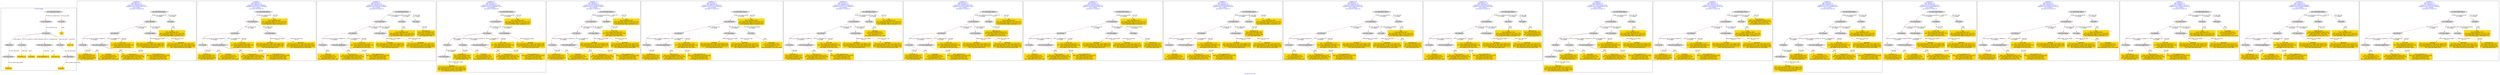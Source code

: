 digraph n0 {
fontcolor="blue"
remincross="true"
label="s03-ima-artists.xml"
subgraph cluster_0 {
label="1-correct model"
n2[style="filled",color="white",fillcolor="lightgray",label="E12_Production1"];
n3[style="filled",color="white",fillcolor="lightgray",label="E21_Person1"];
n4[style="filled",color="white",fillcolor="lightgray",label="E69_Death1"];
n5[style="filled",color="white",fillcolor="lightgray",label="E74_Group1"];
n6[style="filled",color="white",fillcolor="lightgray",label="E82_Actor_Appellation1"];
n7[style="filled",color="white",fillcolor="lightgray",label="E67_Birth1"];
n8[shape="plaintext",style="filled",fillcolor="gold",label="Artist URI"];
n9[style="filled",color="white",fillcolor="lightgray",label="E22_Man-Made_Object1"];
n10[style="filled",color="white",fillcolor="lightgray",label="E35_Title1"];
n11[shape="plaintext",style="filled",fillcolor="gold",label="title"];
n12[style="filled",color="white",fillcolor="lightgray",label="E52_Time-Span1"];
n13[shape="plaintext",style="filled",fillcolor="gold",label="birthDate"];
n14[style="filled",color="white",fillcolor="lightgray",label="E52_Time-Span2"];
n15[shape="plaintext",style="filled",fillcolor="gold",label="deathDate"];
n16[shape="plaintext",style="filled",fillcolor="gold",label="nationality uri"];
n17[shape="plaintext",style="filled",fillcolor="gold",label="nationality"];
n18[shape="plaintext",style="filled",fillcolor="gold",label="artist appellation uri"];
n19[shape="plaintext",style="filled",fillcolor="gold",label="name first last"];
}
subgraph cluster_1 {
label="candidate 0\nlink coherence:1.0\nnode coherence:1.0\nconfidence:0.5566033046434157\nmapping score:0.5813677682144719\ncost:13.99947\n-precision:0.79-recall:0.65"
n21[style="filled",color="white",fillcolor="lightgray",label="E12_Production1"];
n22[style="filled",color="white",fillcolor="lightgray",label="E21_Person1"];
n23[style="filled",color="white",fillcolor="lightgray",label="E52_Time-Span2"];
n24[style="filled",color="white",fillcolor="lightgray",label="E74_Group1"];
n25[style="filled",color="white",fillcolor="lightgray",label="E82_Actor_Appellation1"];
n26[style="filled",color="white",fillcolor="lightgray",label="E22_Man-Made_Object1"];
n27[style="filled",color="white",fillcolor="lightgray",label="E35_Title1"];
n28[shape="plaintext",style="filled",fillcolor="gold",label="title\n[E35_Title,label,0.338]\n[E22_Man-Made_Object,P3_has_note,0.26]\n[E73_Information_Object,P3_has_note,0.227]\n[E22_Man-Made_Object,classLink,0.175]"];
n29[shape="plaintext",style="filled",fillcolor="gold",label="name first last\n[E82_Actor_Appellation,label,0.525]\n[E22_Man-Made_Object,classLink,0.236]\n[E30_Right,P3_has_note,0.138]\n[E8_Acquisition,P3_has_note,0.101]"];
n30[shape="plaintext",style="filled",fillcolor="gold",label="nationality uri\n[E74_Group,classLink,0.632]\n[E55_Type,classLink,0.214]\n[E57_Material,classLink,0.106]\n[E55_Type,label,0.048]"];
n31[shape="plaintext",style="filled",fillcolor="gold",label="birthDate\n[E52_Time-Span,P82a_begin_of_the_begin,0.56]\n[E52_Time-Span,P82_at_some_time_within,0.254]\n[E52_Time-Span,P82b_end_of_the_end,0.145]\n[E52_Time-Span,label,0.042]"];
n32[shape="plaintext",style="filled",fillcolor="gold",label="Artist URI\n[E21_Person,classLink,0.423]\n[E82_Actor_Appellation,classLink,0.304]\n[E39_Actor,classLink,0.206]\n[E30_Right,P3_has_note,0.067]"];
n33[shape="plaintext",style="filled",fillcolor="gold",label="artist appellation uri\n[E82_Actor_Appellation,classLink,0.919]\n[E21_Person,classLink,0.048]\n[E39_Actor,classLink,0.025]\n[E30_Right,P3_has_note,0.008]"];
n34[shape="plaintext",style="filled",fillcolor="gold",label="deathDate\n[E52_Time-Span,P82b_end_of_the_end,0.542]\n[E52_Time-Span,P82_at_some_time_within,0.274]\n[E52_Time-Span,P82a_begin_of_the_begin,0.096]\n[E12_Production,P3_has_note,0.088]"];
n35[shape="plaintext",style="filled",fillcolor="gold",label="nationality\n[E74_Group,label,0.516]\n[E74_Group,classLink,0.259]\n[E55_Type,label,0.132]\n[E8_Acquisition,P3_has_note,0.094]"];
}
subgraph cluster_2 {
label="candidate 1\nlink coherence:1.0\nnode coherence:1.0\nconfidence:0.5362331078089957\nmapping score:0.5745777026029986\ncost:12.99956\n-precision:0.69-recall:0.53"
n37[style="filled",color="white",fillcolor="lightgray",label="E12_Production1"];
n38[style="filled",color="white",fillcolor="lightgray",label="E21_Person1"];
n39[style="filled",color="white",fillcolor="lightgray",label="E52_Time-Span2"];
n40[style="filled",color="white",fillcolor="lightgray",label="E74_Group1"];
n41[style="filled",color="white",fillcolor="lightgray",label="E82_Actor_Appellation1"];
n42[style="filled",color="white",fillcolor="lightgray",label="E22_Man-Made_Object1"];
n43[shape="plaintext",style="filled",fillcolor="gold",label="title\n[E35_Title,label,0.338]\n[E22_Man-Made_Object,P3_has_note,0.26]\n[E73_Information_Object,P3_has_note,0.227]\n[E22_Man-Made_Object,classLink,0.175]"];
n44[shape="plaintext",style="filled",fillcolor="gold",label="name first last\n[E82_Actor_Appellation,label,0.525]\n[E22_Man-Made_Object,classLink,0.236]\n[E30_Right,P3_has_note,0.138]\n[E8_Acquisition,P3_has_note,0.101]"];
n45[shape="plaintext",style="filled",fillcolor="gold",label="nationality uri\n[E74_Group,classLink,0.632]\n[E55_Type,classLink,0.214]\n[E57_Material,classLink,0.106]\n[E55_Type,label,0.048]"];
n46[shape="plaintext",style="filled",fillcolor="gold",label="birthDate\n[E52_Time-Span,P82a_begin_of_the_begin,0.56]\n[E52_Time-Span,P82_at_some_time_within,0.254]\n[E52_Time-Span,P82b_end_of_the_end,0.145]\n[E52_Time-Span,label,0.042]"];
n47[shape="plaintext",style="filled",fillcolor="gold",label="Artist URI\n[E21_Person,classLink,0.423]\n[E82_Actor_Appellation,classLink,0.304]\n[E39_Actor,classLink,0.206]\n[E30_Right,P3_has_note,0.067]"];
n48[shape="plaintext",style="filled",fillcolor="gold",label="artist appellation uri\n[E82_Actor_Appellation,classLink,0.919]\n[E21_Person,classLink,0.048]\n[E39_Actor,classLink,0.025]\n[E30_Right,P3_has_note,0.008]"];
n49[shape="plaintext",style="filled",fillcolor="gold",label="deathDate\n[E52_Time-Span,P82b_end_of_the_end,0.542]\n[E52_Time-Span,P82_at_some_time_within,0.274]\n[E52_Time-Span,P82a_begin_of_the_begin,0.096]\n[E12_Production,P3_has_note,0.088]"];
n50[shape="plaintext",style="filled",fillcolor="gold",label="nationality\n[E74_Group,label,0.516]\n[E74_Group,classLink,0.259]\n[E55_Type,label,0.132]\n[E8_Acquisition,P3_has_note,0.094]"];
}
subgraph cluster_3 {
label="candidate 10\nlink coherence:1.0\nnode coherence:1.0\nconfidence:0.5044028267546473\nmapping score:0.5431342755848824\ncost:14.99943\n-precision:0.67-recall:0.59"
n52[style="filled",color="white",fillcolor="lightgray",label="E12_Production1"];
n53[style="filled",color="white",fillcolor="lightgray",label="E21_Person1"];
n54[style="filled",color="white",fillcolor="lightgray",label="E52_Time-Span2"];
n55[style="filled",color="white",fillcolor="lightgray",label="E74_Group1"];
n56[style="filled",color="white",fillcolor="lightgray",label="E82_Actor_Appellation1"];
n57[style="filled",color="white",fillcolor="lightgray",label="E22_Man-Made_Object1"];
n58[style="filled",color="white",fillcolor="lightgray",label="E35_Title1"];
n59[style="filled",color="white",fillcolor="lightgray",label="E55_Type2"];
n60[shape="plaintext",style="filled",fillcolor="gold",label="title\n[E35_Title,label,0.338]\n[E22_Man-Made_Object,P3_has_note,0.26]\n[E73_Information_Object,P3_has_note,0.227]\n[E22_Man-Made_Object,classLink,0.175]"];
n61[shape="plaintext",style="filled",fillcolor="gold",label="name first last\n[E82_Actor_Appellation,label,0.525]\n[E22_Man-Made_Object,classLink,0.236]\n[E30_Right,P3_has_note,0.138]\n[E8_Acquisition,P3_has_note,0.101]"];
n62[shape="plaintext",style="filled",fillcolor="gold",label="birthDate\n[E52_Time-Span,P82a_begin_of_the_begin,0.56]\n[E52_Time-Span,P82_at_some_time_within,0.254]\n[E52_Time-Span,P82b_end_of_the_end,0.145]\n[E52_Time-Span,label,0.042]"];
n63[shape="plaintext",style="filled",fillcolor="gold",label="Artist URI\n[E21_Person,classLink,0.423]\n[E82_Actor_Appellation,classLink,0.304]\n[E39_Actor,classLink,0.206]\n[E30_Right,P3_has_note,0.067]"];
n64[shape="plaintext",style="filled",fillcolor="gold",label="artist appellation uri\n[E82_Actor_Appellation,classLink,0.919]\n[E21_Person,classLink,0.048]\n[E39_Actor,classLink,0.025]\n[E30_Right,P3_has_note,0.008]"];
n65[shape="plaintext",style="filled",fillcolor="gold",label="deathDate\n[E52_Time-Span,P82b_end_of_the_end,0.542]\n[E52_Time-Span,P82_at_some_time_within,0.274]\n[E52_Time-Span,P82a_begin_of_the_begin,0.096]\n[E12_Production,P3_has_note,0.088]"];
n66[shape="plaintext",style="filled",fillcolor="gold",label="nationality uri\n[E74_Group,classLink,0.632]\n[E55_Type,classLink,0.214]\n[E57_Material,classLink,0.106]\n[E55_Type,label,0.048]"];
n67[shape="plaintext",style="filled",fillcolor="gold",label="nationality\n[E74_Group,label,0.516]\n[E74_Group,classLink,0.259]\n[E55_Type,label,0.132]\n[E8_Acquisition,P3_has_note,0.094]"];
}
subgraph cluster_4 {
label="candidate 11\nlink coherence:1.0\nnode coherence:1.0\nconfidence:0.5027049845229307\nmapping score:0.5425683281743102\ncost:14.99946\n-precision:0.73-recall:0.65"
n69[style="filled",color="white",fillcolor="lightgray",label="E12_Production1"];
n70[style="filled",color="white",fillcolor="lightgray",label="E21_Person1"];
n71[style="filled",color="white",fillcolor="lightgray",label="E52_Time-Span2"];
n72[style="filled",color="white",fillcolor="lightgray",label="E67_Birth1"];
n73[style="filled",color="white",fillcolor="lightgray",label="E74_Group1"];
n74[style="filled",color="white",fillcolor="lightgray",label="E82_Actor_Appellation1"];
n75[style="filled",color="white",fillcolor="lightgray",label="E22_Man-Made_Object1"];
n76[style="filled",color="white",fillcolor="lightgray",label="E52_Time-Span1"];
n77[shape="plaintext",style="filled",fillcolor="gold",label="title\n[E35_Title,label,0.338]\n[E22_Man-Made_Object,P3_has_note,0.26]\n[E73_Information_Object,P3_has_note,0.227]\n[E22_Man-Made_Object,classLink,0.175]"];
n78[shape="plaintext",style="filled",fillcolor="gold",label="name first last\n[E82_Actor_Appellation,label,0.525]\n[E22_Man-Made_Object,classLink,0.236]\n[E30_Right,P3_has_note,0.138]\n[E8_Acquisition,P3_has_note,0.101]"];
n79[shape="plaintext",style="filled",fillcolor="gold",label="nationality uri\n[E74_Group,classLink,0.632]\n[E55_Type,classLink,0.214]\n[E57_Material,classLink,0.106]\n[E55_Type,label,0.048]"];
n80[shape="plaintext",style="filled",fillcolor="gold",label="birthDate\n[E52_Time-Span,P82a_begin_of_the_begin,0.56]\n[E52_Time-Span,P82_at_some_time_within,0.254]\n[E52_Time-Span,P82b_end_of_the_end,0.145]\n[E52_Time-Span,label,0.042]"];
n81[shape="plaintext",style="filled",fillcolor="gold",label="Artist URI\n[E21_Person,classLink,0.423]\n[E82_Actor_Appellation,classLink,0.304]\n[E39_Actor,classLink,0.206]\n[E30_Right,P3_has_note,0.067]"];
n82[shape="plaintext",style="filled",fillcolor="gold",label="artist appellation uri\n[E82_Actor_Appellation,classLink,0.919]\n[E21_Person,classLink,0.048]\n[E39_Actor,classLink,0.025]\n[E30_Right,P3_has_note,0.008]"];
n83[shape="plaintext",style="filled",fillcolor="gold",label="nationality\n[E74_Group,label,0.516]\n[E74_Group,classLink,0.259]\n[E55_Type,label,0.132]\n[E8_Acquisition,P3_has_note,0.094]"];
n84[shape="plaintext",style="filled",fillcolor="gold",label="deathDate\n[E52_Time-Span,P82b_end_of_the_end,0.542]\n[E52_Time-Span,P82_at_some_time_within,0.274]\n[E52_Time-Span,P82a_begin_of_the_begin,0.096]\n[E12_Production,P3_has_note,0.088]"];
}
subgraph cluster_5 {
label="candidate 12\nlink coherence:1.0\nnode coherence:1.0\nconfidence:0.49175009976780404\nmapping score:0.5597500332559346\ncost:13.99956\n-precision:0.57-recall:0.47"
n86[style="filled",color="white",fillcolor="lightgray",label="E12_Production1"];
n87[style="filled",color="white",fillcolor="lightgray",label="E21_Person1"];
n88[style="filled",color="white",fillcolor="lightgray",label="E52_Time-Span2"];
n89[style="filled",color="white",fillcolor="lightgray",label="E74_Group1"];
n90[style="filled",color="white",fillcolor="lightgray",label="E82_Actor_Appellation1"];
n91[style="filled",color="white",fillcolor="lightgray",label="E22_Man-Made_Object1"];
n92[style="filled",color="white",fillcolor="lightgray",label="E30_Right1"];
n93[shape="plaintext",style="filled",fillcolor="gold",label="Artist URI\n[E21_Person,classLink,0.423]\n[E82_Actor_Appellation,classLink,0.304]\n[E39_Actor,classLink,0.206]\n[E30_Right,P3_has_note,0.067]"];
n94[shape="plaintext",style="filled",fillcolor="gold",label="title\n[E35_Title,label,0.338]\n[E22_Man-Made_Object,P3_has_note,0.26]\n[E73_Information_Object,P3_has_note,0.227]\n[E22_Man-Made_Object,classLink,0.175]"];
n95[shape="plaintext",style="filled",fillcolor="gold",label="name first last\n[E82_Actor_Appellation,label,0.525]\n[E22_Man-Made_Object,classLink,0.236]\n[E30_Right,P3_has_note,0.138]\n[E8_Acquisition,P3_has_note,0.101]"];
n96[shape="plaintext",style="filled",fillcolor="gold",label="nationality uri\n[E74_Group,classLink,0.632]\n[E55_Type,classLink,0.214]\n[E57_Material,classLink,0.106]\n[E55_Type,label,0.048]"];
n97[shape="plaintext",style="filled",fillcolor="gold",label="birthDate\n[E52_Time-Span,P82a_begin_of_the_begin,0.56]\n[E52_Time-Span,P82_at_some_time_within,0.254]\n[E52_Time-Span,P82b_end_of_the_end,0.145]\n[E52_Time-Span,label,0.042]"];
n98[shape="plaintext",style="filled",fillcolor="gold",label="artist appellation uri\n[E82_Actor_Appellation,classLink,0.919]\n[E21_Person,classLink,0.048]\n[E39_Actor,classLink,0.025]\n[E30_Right,P3_has_note,0.008]"];
n99[shape="plaintext",style="filled",fillcolor="gold",label="deathDate\n[E52_Time-Span,P82b_end_of_the_end,0.542]\n[E52_Time-Span,P82_at_some_time_within,0.274]\n[E52_Time-Span,P82a_begin_of_the_begin,0.096]\n[E12_Production,P3_has_note,0.088]"];
n100[shape="plaintext",style="filled",fillcolor="gold",label="nationality\n[E74_Group,label,0.516]\n[E74_Group,classLink,0.259]\n[E55_Type,label,0.132]\n[E8_Acquisition,P3_has_note,0.094]"];
}
subgraph cluster_6 {
label="candidate 13\nlink coherence:1.0\nnode coherence:1.0\nconfidence:0.48823537484082735\nmapping score:0.5377451249469424\ncost:13.99948\n-precision:0.57-recall:0.47"
n102[style="filled",color="white",fillcolor="lightgray",label="E12_Production1"];
n103[style="filled",color="white",fillcolor="lightgray",label="E21_Person1"];
n104[style="filled",color="white",fillcolor="lightgray",label="E52_Time-Span2"];
n105[style="filled",color="white",fillcolor="lightgray",label="E55_Type1"];
n106[style="filled",color="white",fillcolor="lightgray",label="E74_Group1"];
n107[style="filled",color="white",fillcolor="lightgray",label="E82_Actor_Appellation1"];
n108[style="filled",color="white",fillcolor="lightgray",label="E22_Man-Made_Object1"];
n109[shape="plaintext",style="filled",fillcolor="gold",label="nationality\n[E74_Group,label,0.516]\n[E74_Group,classLink,0.259]\n[E55_Type,label,0.132]\n[E8_Acquisition,P3_has_note,0.094]"];
n110[shape="plaintext",style="filled",fillcolor="gold",label="title\n[E35_Title,label,0.338]\n[E22_Man-Made_Object,P3_has_note,0.26]\n[E73_Information_Object,P3_has_note,0.227]\n[E22_Man-Made_Object,classLink,0.175]"];
n111[shape="plaintext",style="filled",fillcolor="gold",label="name first last\n[E82_Actor_Appellation,label,0.525]\n[E22_Man-Made_Object,classLink,0.236]\n[E30_Right,P3_has_note,0.138]\n[E8_Acquisition,P3_has_note,0.101]"];
n112[shape="plaintext",style="filled",fillcolor="gold",label="nationality uri\n[E74_Group,classLink,0.632]\n[E55_Type,classLink,0.214]\n[E57_Material,classLink,0.106]\n[E55_Type,label,0.048]"];
n113[shape="plaintext",style="filled",fillcolor="gold",label="birthDate\n[E52_Time-Span,P82a_begin_of_the_begin,0.56]\n[E52_Time-Span,P82_at_some_time_within,0.254]\n[E52_Time-Span,P82b_end_of_the_end,0.145]\n[E52_Time-Span,label,0.042]"];
n114[shape="plaintext",style="filled",fillcolor="gold",label="Artist URI\n[E21_Person,classLink,0.423]\n[E82_Actor_Appellation,classLink,0.304]\n[E39_Actor,classLink,0.206]\n[E30_Right,P3_has_note,0.067]"];
n115[shape="plaintext",style="filled",fillcolor="gold",label="artist appellation uri\n[E82_Actor_Appellation,classLink,0.919]\n[E21_Person,classLink,0.048]\n[E39_Actor,classLink,0.025]\n[E30_Right,P3_has_note,0.008]"];
n116[shape="plaintext",style="filled",fillcolor="gold",label="deathDate\n[E52_Time-Span,P82b_end_of_the_end,0.542]\n[E52_Time-Span,P82_at_some_time_within,0.274]\n[E52_Time-Span,P82a_begin_of_the_begin,0.096]\n[E12_Production,P3_has_note,0.088]"];
}
subgraph cluster_7 {
label="candidate 14\nlink coherence:1.0\nnode coherence:1.0\nconfidence:0.48823537484082735\nmapping score:0.5377451249469424\ncost:13.99952\n-precision:0.57-recall:0.47"
n118[style="filled",color="white",fillcolor="lightgray",label="E12_Production1"];
n119[style="filled",color="white",fillcolor="lightgray",label="E21_Person1"];
n120[style="filled",color="white",fillcolor="lightgray",label="E52_Time-Span2"];
n121[style="filled",color="white",fillcolor="lightgray",label="E74_Group1"];
n122[style="filled",color="white",fillcolor="lightgray",label="E82_Actor_Appellation1"];
n123[style="filled",color="white",fillcolor="lightgray",label="E22_Man-Made_Object1"];
n124[style="filled",color="white",fillcolor="lightgray",label="E55_Type2"];
n125[shape="plaintext",style="filled",fillcolor="gold",label="title\n[E35_Title,label,0.338]\n[E22_Man-Made_Object,P3_has_note,0.26]\n[E73_Information_Object,P3_has_note,0.227]\n[E22_Man-Made_Object,classLink,0.175]"];
n126[shape="plaintext",style="filled",fillcolor="gold",label="name first last\n[E82_Actor_Appellation,label,0.525]\n[E22_Man-Made_Object,classLink,0.236]\n[E30_Right,P3_has_note,0.138]\n[E8_Acquisition,P3_has_note,0.101]"];
n127[shape="plaintext",style="filled",fillcolor="gold",label="nationality\n[E74_Group,label,0.516]\n[E74_Group,classLink,0.259]\n[E55_Type,label,0.132]\n[E8_Acquisition,P3_has_note,0.094]"];
n128[shape="plaintext",style="filled",fillcolor="gold",label="nationality uri\n[E74_Group,classLink,0.632]\n[E55_Type,classLink,0.214]\n[E57_Material,classLink,0.106]\n[E55_Type,label,0.048]"];
n129[shape="plaintext",style="filled",fillcolor="gold",label="birthDate\n[E52_Time-Span,P82a_begin_of_the_begin,0.56]\n[E52_Time-Span,P82_at_some_time_within,0.254]\n[E52_Time-Span,P82b_end_of_the_end,0.145]\n[E52_Time-Span,label,0.042]"];
n130[shape="plaintext",style="filled",fillcolor="gold",label="Artist URI\n[E21_Person,classLink,0.423]\n[E82_Actor_Appellation,classLink,0.304]\n[E39_Actor,classLink,0.206]\n[E30_Right,P3_has_note,0.067]"];
n131[shape="plaintext",style="filled",fillcolor="gold",label="artist appellation uri\n[E82_Actor_Appellation,classLink,0.919]\n[E21_Person,classLink,0.048]\n[E39_Actor,classLink,0.025]\n[E30_Right,P3_has_note,0.008]"];
n132[shape="plaintext",style="filled",fillcolor="gold",label="deathDate\n[E52_Time-Span,P82b_end_of_the_end,0.542]\n[E52_Time-Span,P82_at_some_time_within,0.274]\n[E52_Time-Span,P82a_begin_of_the_begin,0.096]\n[E12_Production,P3_has_note,0.088]"];
}
subgraph cluster_8 {
label="candidate 15\nlink coherence:1.0\nnode coherence:1.0\nconfidence:0.4879079708323869\nmapping score:0.5376359902774622\ncost:13.99956\n-precision:0.57-recall:0.47"
n134[style="filled",color="white",fillcolor="lightgray",label="E12_Production1"];
n135[style="filled",color="white",fillcolor="lightgray",label="E21_Person1"];
n136[style="filled",color="white",fillcolor="lightgray",label="E52_Time-Span2"];
n137[style="filled",color="white",fillcolor="lightgray",label="E74_Group1"];
n138[style="filled",color="white",fillcolor="lightgray",label="E82_Actor_Appellation1"];
n139[style="filled",color="white",fillcolor="lightgray",label="E22_Man-Made_Object1"];
n140[style="filled",color="white",fillcolor="lightgray",label="E30_Right1"];
n141[shape="plaintext",style="filled",fillcolor="gold",label="name first last\n[E82_Actor_Appellation,label,0.525]\n[E22_Man-Made_Object,classLink,0.236]\n[E30_Right,P3_has_note,0.138]\n[E8_Acquisition,P3_has_note,0.101]"];
n142[shape="plaintext",style="filled",fillcolor="gold",label="title\n[E35_Title,label,0.338]\n[E22_Man-Made_Object,P3_has_note,0.26]\n[E73_Information_Object,P3_has_note,0.227]\n[E22_Man-Made_Object,classLink,0.175]"];
n143[shape="plaintext",style="filled",fillcolor="gold",label="nationality uri\n[E74_Group,classLink,0.632]\n[E55_Type,classLink,0.214]\n[E57_Material,classLink,0.106]\n[E55_Type,label,0.048]"];
n144[shape="plaintext",style="filled",fillcolor="gold",label="birthDate\n[E52_Time-Span,P82a_begin_of_the_begin,0.56]\n[E52_Time-Span,P82_at_some_time_within,0.254]\n[E52_Time-Span,P82b_end_of_the_end,0.145]\n[E52_Time-Span,label,0.042]"];
n145[shape="plaintext",style="filled",fillcolor="gold",label="Artist URI\n[E21_Person,classLink,0.423]\n[E82_Actor_Appellation,classLink,0.304]\n[E39_Actor,classLink,0.206]\n[E30_Right,P3_has_note,0.067]"];
n146[shape="plaintext",style="filled",fillcolor="gold",label="artist appellation uri\n[E82_Actor_Appellation,classLink,0.919]\n[E21_Person,classLink,0.048]\n[E39_Actor,classLink,0.025]\n[E30_Right,P3_has_note,0.008]"];
n147[shape="plaintext",style="filled",fillcolor="gold",label="deathDate\n[E52_Time-Span,P82b_end_of_the_end,0.542]\n[E52_Time-Span,P82_at_some_time_within,0.274]\n[E52_Time-Span,P82a_begin_of_the_begin,0.096]\n[E12_Production,P3_has_note,0.088]"];
n148[shape="plaintext",style="filled",fillcolor="gold",label="nationality\n[E74_Group,label,0.516]\n[E74_Group,classLink,0.259]\n[E55_Type,label,0.132]\n[E8_Acquisition,P3_has_note,0.094]"];
}
subgraph cluster_9 {
label="candidate 16\nlink coherence:1.0\nnode coherence:1.0\nconfidence:0.4840326299202272\nmapping score:0.536344209973409\ncost:13.99948\n-precision:0.57-recall:0.47"
n150[style="filled",color="white",fillcolor="lightgray",label="E12_Production1"];
n151[style="filled",color="white",fillcolor="lightgray",label="E21_Person1"];
n152[style="filled",color="white",fillcolor="lightgray",label="E52_Time-Span2"];
n153[style="filled",color="white",fillcolor="lightgray",label="E55_Type1"];
n154[style="filled",color="white",fillcolor="lightgray",label="E74_Group1"];
n155[style="filled",color="white",fillcolor="lightgray",label="E82_Actor_Appellation1"];
n156[style="filled",color="white",fillcolor="lightgray",label="E22_Man-Made_Object1"];
n157[shape="plaintext",style="filled",fillcolor="gold",label="title\n[E35_Title,label,0.338]\n[E22_Man-Made_Object,P3_has_note,0.26]\n[E73_Information_Object,P3_has_note,0.227]\n[E22_Man-Made_Object,classLink,0.175]"];
n158[shape="plaintext",style="filled",fillcolor="gold",label="nationality uri\n[E74_Group,classLink,0.632]\n[E55_Type,classLink,0.214]\n[E57_Material,classLink,0.106]\n[E55_Type,label,0.048]"];
n159[shape="plaintext",style="filled",fillcolor="gold",label="name first last\n[E82_Actor_Appellation,label,0.525]\n[E22_Man-Made_Object,classLink,0.236]\n[E30_Right,P3_has_note,0.138]\n[E8_Acquisition,P3_has_note,0.101]"];
n160[shape="plaintext",style="filled",fillcolor="gold",label="birthDate\n[E52_Time-Span,P82a_begin_of_the_begin,0.56]\n[E52_Time-Span,P82_at_some_time_within,0.254]\n[E52_Time-Span,P82b_end_of_the_end,0.145]\n[E52_Time-Span,label,0.042]"];
n161[shape="plaintext",style="filled",fillcolor="gold",label="Artist URI\n[E21_Person,classLink,0.423]\n[E82_Actor_Appellation,classLink,0.304]\n[E39_Actor,classLink,0.206]\n[E30_Right,P3_has_note,0.067]"];
n162[shape="plaintext",style="filled",fillcolor="gold",label="artist appellation uri\n[E82_Actor_Appellation,classLink,0.919]\n[E21_Person,classLink,0.048]\n[E39_Actor,classLink,0.025]\n[E30_Right,P3_has_note,0.008]"];
n163[shape="plaintext",style="filled",fillcolor="gold",label="deathDate\n[E52_Time-Span,P82b_end_of_the_end,0.542]\n[E52_Time-Span,P82_at_some_time_within,0.274]\n[E52_Time-Span,P82a_begin_of_the_begin,0.096]\n[E12_Production,P3_has_note,0.088]"];
n164[shape="plaintext",style="filled",fillcolor="gold",label="nationality\n[E74_Group,label,0.516]\n[E74_Group,classLink,0.259]\n[E55_Type,label,0.132]\n[E8_Acquisition,P3_has_note,0.094]"];
}
subgraph cluster_10 {
label="candidate 17\nlink coherence:1.0\nnode coherence:1.0\nconfidence:0.4840326299202272\nmapping score:0.536344209973409\ncost:13.99952\n-precision:0.57-recall:0.47"
n166[style="filled",color="white",fillcolor="lightgray",label="E12_Production1"];
n167[style="filled",color="white",fillcolor="lightgray",label="E21_Person1"];
n168[style="filled",color="white",fillcolor="lightgray",label="E52_Time-Span2"];
n169[style="filled",color="white",fillcolor="lightgray",label="E74_Group1"];
n170[style="filled",color="white",fillcolor="lightgray",label="E82_Actor_Appellation1"];
n171[style="filled",color="white",fillcolor="lightgray",label="E22_Man-Made_Object1"];
n172[style="filled",color="white",fillcolor="lightgray",label="E55_Type2"];
n173[shape="plaintext",style="filled",fillcolor="gold",label="title\n[E35_Title,label,0.338]\n[E22_Man-Made_Object,P3_has_note,0.26]\n[E73_Information_Object,P3_has_note,0.227]\n[E22_Man-Made_Object,classLink,0.175]"];
n174[shape="plaintext",style="filled",fillcolor="gold",label="name first last\n[E82_Actor_Appellation,label,0.525]\n[E22_Man-Made_Object,classLink,0.236]\n[E30_Right,P3_has_note,0.138]\n[E8_Acquisition,P3_has_note,0.101]"];
n175[shape="plaintext",style="filled",fillcolor="gold",label="birthDate\n[E52_Time-Span,P82a_begin_of_the_begin,0.56]\n[E52_Time-Span,P82_at_some_time_within,0.254]\n[E52_Time-Span,P82b_end_of_the_end,0.145]\n[E52_Time-Span,label,0.042]"];
n176[shape="plaintext",style="filled",fillcolor="gold",label="Artist URI\n[E21_Person,classLink,0.423]\n[E82_Actor_Appellation,classLink,0.304]\n[E39_Actor,classLink,0.206]\n[E30_Right,P3_has_note,0.067]"];
n177[shape="plaintext",style="filled",fillcolor="gold",label="artist appellation uri\n[E82_Actor_Appellation,classLink,0.919]\n[E21_Person,classLink,0.048]\n[E39_Actor,classLink,0.025]\n[E30_Right,P3_has_note,0.008]"];
n178[shape="plaintext",style="filled",fillcolor="gold",label="deathDate\n[E52_Time-Span,P82b_end_of_the_end,0.542]\n[E52_Time-Span,P82_at_some_time_within,0.274]\n[E52_Time-Span,P82a_begin_of_the_begin,0.096]\n[E12_Production,P3_has_note,0.088]"];
n179[shape="plaintext",style="filled",fillcolor="gold",label="nationality uri\n[E74_Group,classLink,0.632]\n[E55_Type,classLink,0.214]\n[E57_Material,classLink,0.106]\n[E55_Type,label,0.048]"];
n180[shape="plaintext",style="filled",fillcolor="gold",label="nationality\n[E74_Group,label,0.516]\n[E74_Group,classLink,0.259]\n[E55_Type,label,0.132]\n[E8_Acquisition,P3_has_note,0.094]"];
}
subgraph cluster_11 {
label="candidate 18\nlink coherence:1.0\nnode coherence:1.0\nconfidence:0.4836764532602791\nmapping score:0.536225484420093\ncost:14.99939\n-precision:0.67-recall:0.59"
n182[style="filled",color="white",fillcolor="lightgray",label="E12_Production1"];
n183[style="filled",color="white",fillcolor="lightgray",label="E21_Person1"];
n184[style="filled",color="white",fillcolor="lightgray",label="E52_Time-Span2"];
n185[style="filled",color="white",fillcolor="lightgray",label="E55_Type1"];
n186[style="filled",color="white",fillcolor="lightgray",label="E74_Group1"];
n187[style="filled",color="white",fillcolor="lightgray",label="E82_Actor_Appellation1"];
n188[style="filled",color="white",fillcolor="lightgray",label="E22_Man-Made_Object1"];
n189[style="filled",color="white",fillcolor="lightgray",label="E35_Title1"];
n190[shape="plaintext",style="filled",fillcolor="gold",label="nationality uri\n[E74_Group,classLink,0.632]\n[E55_Type,classLink,0.214]\n[E57_Material,classLink,0.106]\n[E55_Type,label,0.048]"];
n191[shape="plaintext",style="filled",fillcolor="gold",label="title\n[E35_Title,label,0.338]\n[E22_Man-Made_Object,P3_has_note,0.26]\n[E73_Information_Object,P3_has_note,0.227]\n[E22_Man-Made_Object,classLink,0.175]"];
n192[shape="plaintext",style="filled",fillcolor="gold",label="name first last\n[E82_Actor_Appellation,label,0.525]\n[E22_Man-Made_Object,classLink,0.236]\n[E30_Right,P3_has_note,0.138]\n[E8_Acquisition,P3_has_note,0.101]"];
n193[shape="plaintext",style="filled",fillcolor="gold",label="birthDate\n[E52_Time-Span,P82a_begin_of_the_begin,0.56]\n[E52_Time-Span,P82_at_some_time_within,0.254]\n[E52_Time-Span,P82b_end_of_the_end,0.145]\n[E52_Time-Span,label,0.042]"];
n194[shape="plaintext",style="filled",fillcolor="gold",label="Artist URI\n[E21_Person,classLink,0.423]\n[E82_Actor_Appellation,classLink,0.304]\n[E39_Actor,classLink,0.206]\n[E30_Right,P3_has_note,0.067]"];
n195[shape="plaintext",style="filled",fillcolor="gold",label="artist appellation uri\n[E82_Actor_Appellation,classLink,0.919]\n[E21_Person,classLink,0.048]\n[E39_Actor,classLink,0.025]\n[E30_Right,P3_has_note,0.008]"];
n196[shape="plaintext",style="filled",fillcolor="gold",label="deathDate\n[E52_Time-Span,P82b_end_of_the_end,0.542]\n[E52_Time-Span,P82_at_some_time_within,0.274]\n[E52_Time-Span,P82a_begin_of_the_begin,0.096]\n[E12_Production,P3_has_note,0.088]"];
n197[shape="plaintext",style="filled",fillcolor="gold",label="nationality\n[E74_Group,label,0.516]\n[E74_Group,classLink,0.259]\n[E55_Type,label,0.132]\n[E8_Acquisition,P3_has_note,0.094]"];
}
subgraph cluster_12 {
label="candidate 19\nlink coherence:1.0\nnode coherence:1.0\nconfidence:0.4836764532602791\nmapping score:0.536225484420093\ncost:14.99943\n-precision:0.67-recall:0.59"
n199[style="filled",color="white",fillcolor="lightgray",label="E12_Production1"];
n200[style="filled",color="white",fillcolor="lightgray",label="E21_Person1"];
n201[style="filled",color="white",fillcolor="lightgray",label="E52_Time-Span2"];
n202[style="filled",color="white",fillcolor="lightgray",label="E74_Group1"];
n203[style="filled",color="white",fillcolor="lightgray",label="E82_Actor_Appellation1"];
n204[style="filled",color="white",fillcolor="lightgray",label="E22_Man-Made_Object1"];
n205[style="filled",color="white",fillcolor="lightgray",label="E35_Title1"];
n206[style="filled",color="white",fillcolor="lightgray",label="E55_Type2"];
n207[shape="plaintext",style="filled",fillcolor="gold",label="title\n[E35_Title,label,0.338]\n[E22_Man-Made_Object,P3_has_note,0.26]\n[E73_Information_Object,P3_has_note,0.227]\n[E22_Man-Made_Object,classLink,0.175]"];
n208[shape="plaintext",style="filled",fillcolor="gold",label="name first last\n[E82_Actor_Appellation,label,0.525]\n[E22_Man-Made_Object,classLink,0.236]\n[E30_Right,P3_has_note,0.138]\n[E8_Acquisition,P3_has_note,0.101]"];
n209[shape="plaintext",style="filled",fillcolor="gold",label="nationality uri\n[E74_Group,classLink,0.632]\n[E55_Type,classLink,0.214]\n[E57_Material,classLink,0.106]\n[E55_Type,label,0.048]"];
n210[shape="plaintext",style="filled",fillcolor="gold",label="birthDate\n[E52_Time-Span,P82a_begin_of_the_begin,0.56]\n[E52_Time-Span,P82_at_some_time_within,0.254]\n[E52_Time-Span,P82b_end_of_the_end,0.145]\n[E52_Time-Span,label,0.042]"];
n211[shape="plaintext",style="filled",fillcolor="gold",label="Artist URI\n[E21_Person,classLink,0.423]\n[E82_Actor_Appellation,classLink,0.304]\n[E39_Actor,classLink,0.206]\n[E30_Right,P3_has_note,0.067]"];
n212[shape="plaintext",style="filled",fillcolor="gold",label="artist appellation uri\n[E82_Actor_Appellation,classLink,0.919]\n[E21_Person,classLink,0.048]\n[E39_Actor,classLink,0.025]\n[E30_Right,P3_has_note,0.008]"];
n213[shape="plaintext",style="filled",fillcolor="gold",label="deathDate\n[E52_Time-Span,P82b_end_of_the_end,0.542]\n[E52_Time-Span,P82_at_some_time_within,0.274]\n[E52_Time-Span,P82a_begin_of_the_begin,0.096]\n[E12_Production,P3_has_note,0.088]"];
n214[shape="plaintext",style="filled",fillcolor="gold",label="nationality\n[E74_Group,label,0.516]\n[E74_Group,classLink,0.259]\n[E55_Type,label,0.132]\n[E8_Acquisition,P3_has_note,0.094]"];
}
subgraph cluster_13 {
label="candidate 2\nlink coherence:1.0\nnode coherence:1.0\nconfidence:0.5230751813573506\nmapping score:0.5493583937857835\ncost:15.99937\n-precision:0.81-recall:0.76"
n216[style="filled",color="white",fillcolor="lightgray",label="E12_Production1"];
n217[style="filled",color="white",fillcolor="lightgray",label="E21_Person1"];
n218[style="filled",color="white",fillcolor="lightgray",label="E52_Time-Span2"];
n219[style="filled",color="white",fillcolor="lightgray",label="E67_Birth1"];
n220[style="filled",color="white",fillcolor="lightgray",label="E74_Group1"];
n221[style="filled",color="white",fillcolor="lightgray",label="E82_Actor_Appellation1"];
n222[style="filled",color="white",fillcolor="lightgray",label="E22_Man-Made_Object1"];
n223[style="filled",color="white",fillcolor="lightgray",label="E35_Title1"];
n224[style="filled",color="white",fillcolor="lightgray",label="E52_Time-Span1"];
n225[shape="plaintext",style="filled",fillcolor="gold",label="title\n[E35_Title,label,0.338]\n[E22_Man-Made_Object,P3_has_note,0.26]\n[E73_Information_Object,P3_has_note,0.227]\n[E22_Man-Made_Object,classLink,0.175]"];
n226[shape="plaintext",style="filled",fillcolor="gold",label="name first last\n[E82_Actor_Appellation,label,0.525]\n[E22_Man-Made_Object,classLink,0.236]\n[E30_Right,P3_has_note,0.138]\n[E8_Acquisition,P3_has_note,0.101]"];
n227[shape="plaintext",style="filled",fillcolor="gold",label="nationality uri\n[E74_Group,classLink,0.632]\n[E55_Type,classLink,0.214]\n[E57_Material,classLink,0.106]\n[E55_Type,label,0.048]"];
n228[shape="plaintext",style="filled",fillcolor="gold",label="birthDate\n[E52_Time-Span,P82a_begin_of_the_begin,0.56]\n[E52_Time-Span,P82_at_some_time_within,0.254]\n[E52_Time-Span,P82b_end_of_the_end,0.145]\n[E52_Time-Span,label,0.042]"];
n229[shape="plaintext",style="filled",fillcolor="gold",label="Artist URI\n[E21_Person,classLink,0.423]\n[E82_Actor_Appellation,classLink,0.304]\n[E39_Actor,classLink,0.206]\n[E30_Right,P3_has_note,0.067]"];
n230[shape="plaintext",style="filled",fillcolor="gold",label="artist appellation uri\n[E82_Actor_Appellation,classLink,0.919]\n[E21_Person,classLink,0.048]\n[E39_Actor,classLink,0.025]\n[E30_Right,P3_has_note,0.008]"];
n231[shape="plaintext",style="filled",fillcolor="gold",label="nationality\n[E74_Group,label,0.516]\n[E74_Group,classLink,0.259]\n[E55_Type,label,0.132]\n[E8_Acquisition,P3_has_note,0.094]"];
n232[shape="plaintext",style="filled",fillcolor="gold",label="deathDate\n[E52_Time-Span,P82b_end_of_the_end,0.542]\n[E52_Time-Span,P82_at_some_time_within,0.274]\n[E52_Time-Span,P82a_begin_of_the_begin,0.096]\n[E12_Production,P3_has_note,0.088]"];
}
subgraph cluster_14 {
label="candidate 3\nlink coherence:1.0\nnode coherence:1.0\nconfidence:0.5204743163873674\nmapping score:0.5484914387957892\ncost:13.99947\n-precision:0.71-recall:0.59"
n234[style="filled",color="white",fillcolor="lightgray",label="E12_Production1"];
n235[style="filled",color="white",fillcolor="lightgray",label="E21_Person1"];
n236[style="filled",color="white",fillcolor="lightgray",label="E52_Time-Span2"];
n237[style="filled",color="white",fillcolor="lightgray",label="E74_Group1"];
n238[style="filled",color="white",fillcolor="lightgray",label="E82_Actor_Appellation1"];
n239[style="filled",color="white",fillcolor="lightgray",label="E22_Man-Made_Object1"];
n240[style="filled",color="white",fillcolor="lightgray",label="E35_Title1"];
n241[shape="plaintext",style="filled",fillcolor="gold",label="name first last\n[E82_Actor_Appellation,label,0.525]\n[E22_Man-Made_Object,classLink,0.236]\n[E30_Right,P3_has_note,0.138]\n[E8_Acquisition,P3_has_note,0.101]"];
n242[shape="plaintext",style="filled",fillcolor="gold",label="title\n[E35_Title,label,0.338]\n[E22_Man-Made_Object,P3_has_note,0.26]\n[E73_Information_Object,P3_has_note,0.227]\n[E22_Man-Made_Object,classLink,0.175]"];
n243[shape="plaintext",style="filled",fillcolor="gold",label="nationality uri\n[E74_Group,classLink,0.632]\n[E55_Type,classLink,0.214]\n[E57_Material,classLink,0.106]\n[E55_Type,label,0.048]"];
n244[shape="plaintext",style="filled",fillcolor="gold",label="birthDate\n[E52_Time-Span,P82a_begin_of_the_begin,0.56]\n[E52_Time-Span,P82_at_some_time_within,0.254]\n[E52_Time-Span,P82b_end_of_the_end,0.145]\n[E52_Time-Span,label,0.042]"];
n245[shape="plaintext",style="filled",fillcolor="gold",label="Artist URI\n[E21_Person,classLink,0.423]\n[E82_Actor_Appellation,classLink,0.304]\n[E39_Actor,classLink,0.206]\n[E30_Right,P3_has_note,0.067]"];
n246[shape="plaintext",style="filled",fillcolor="gold",label="artist appellation uri\n[E82_Actor_Appellation,classLink,0.919]\n[E21_Person,classLink,0.048]\n[E39_Actor,classLink,0.025]\n[E30_Right,P3_has_note,0.008]"];
n247[shape="plaintext",style="filled",fillcolor="gold",label="deathDate\n[E52_Time-Span,P82b_end_of_the_end,0.542]\n[E52_Time-Span,P82_at_some_time_within,0.274]\n[E52_Time-Span,P82a_begin_of_the_begin,0.096]\n[E12_Production,P3_has_note,0.088]"];
n248[shape="plaintext",style="filled",fillcolor="gold",label="nationality\n[E74_Group,label,0.516]\n[E74_Group,classLink,0.259]\n[E55_Type,label,0.132]\n[E8_Acquisition,P3_has_note,0.094]"];
}
subgraph cluster_15 {
label="candidate 4\nlink coherence:1.0\nnode coherence:1.0\nconfidence:0.5183474958841362\nmapping score:0.5477824986280454\ncost:15.99937\n-precision:0.88-recall:0.82"
n250[style="filled",color="white",fillcolor="lightgray",label="E12_Production1"];
n251[style="filled",color="white",fillcolor="lightgray",label="E21_Person1"];
n252[style="filled",color="white",fillcolor="lightgray",label="E52_Time-Span2"];
n253[style="filled",color="white",fillcolor="lightgray",label="E67_Birth1"];
n254[style="filled",color="white",fillcolor="lightgray",label="E74_Group1"];
n255[style="filled",color="white",fillcolor="lightgray",label="E82_Actor_Appellation1"];
n256[style="filled",color="white",fillcolor="lightgray",label="E22_Man-Made_Object1"];
n257[style="filled",color="white",fillcolor="lightgray",label="E35_Title1"];
n258[style="filled",color="white",fillcolor="lightgray",label="E52_Time-Span1"];
n259[shape="plaintext",style="filled",fillcolor="gold",label="title\n[E35_Title,label,0.338]\n[E22_Man-Made_Object,P3_has_note,0.26]\n[E73_Information_Object,P3_has_note,0.227]\n[E22_Man-Made_Object,classLink,0.175]"];
n260[shape="plaintext",style="filled",fillcolor="gold",label="name first last\n[E82_Actor_Appellation,label,0.525]\n[E22_Man-Made_Object,classLink,0.236]\n[E30_Right,P3_has_note,0.138]\n[E8_Acquisition,P3_has_note,0.101]"];
n261[shape="plaintext",style="filled",fillcolor="gold",label="nationality uri\n[E74_Group,classLink,0.632]\n[E55_Type,classLink,0.214]\n[E57_Material,classLink,0.106]\n[E55_Type,label,0.048]"];
n262[shape="plaintext",style="filled",fillcolor="gold",label="Artist URI\n[E21_Person,classLink,0.423]\n[E82_Actor_Appellation,classLink,0.304]\n[E39_Actor,classLink,0.206]\n[E30_Right,P3_has_note,0.067]"];
n263[shape="plaintext",style="filled",fillcolor="gold",label="artist appellation uri\n[E82_Actor_Appellation,classLink,0.919]\n[E21_Person,classLink,0.048]\n[E39_Actor,classLink,0.025]\n[E30_Right,P3_has_note,0.008]"];
n264[shape="plaintext",style="filled",fillcolor="gold",label="deathDate\n[E52_Time-Span,P82b_end_of_the_end,0.542]\n[E52_Time-Span,P82_at_some_time_within,0.274]\n[E52_Time-Span,P82a_begin_of_the_begin,0.096]\n[E12_Production,P3_has_note,0.088]"];
n265[shape="plaintext",style="filled",fillcolor="gold",label="nationality\n[E74_Group,label,0.516]\n[E74_Group,classLink,0.259]\n[E55_Type,label,0.132]\n[E8_Acquisition,P3_has_note,0.094]"];
n266[shape="plaintext",style="filled",fillcolor="gold",label="birthDate\n[E52_Time-Span,P82a_begin_of_the_begin,0.56]\n[E52_Time-Span,P82_at_some_time_within,0.254]\n[E52_Time-Span,P82b_end_of_the_end,0.145]\n[E52_Time-Span,label,0.042]"];
}
subgraph cluster_16 {
label="candidate 5\nlink coherence:1.0\nnode coherence:1.0\nconfidence:0.5121202966022241\nmapping score:0.566540098867408\ncost:14.99947\n-precision:0.67-recall:0.59"
n268[style="filled",color="white",fillcolor="lightgray",label="E12_Production1"];
n269[style="filled",color="white",fillcolor="lightgray",label="E21_Person1"];
n270[style="filled",color="white",fillcolor="lightgray",label="E52_Time-Span2"];
n271[style="filled",color="white",fillcolor="lightgray",label="E74_Group1"];
n272[style="filled",color="white",fillcolor="lightgray",label="E82_Actor_Appellation1"];
n273[style="filled",color="white",fillcolor="lightgray",label="E22_Man-Made_Object1"];
n274[style="filled",color="white",fillcolor="lightgray",label="E30_Right1"];
n275[style="filled",color="white",fillcolor="lightgray",label="E35_Title1"];
n276[shape="plaintext",style="filled",fillcolor="gold",label="Artist URI\n[E21_Person,classLink,0.423]\n[E82_Actor_Appellation,classLink,0.304]\n[E39_Actor,classLink,0.206]\n[E30_Right,P3_has_note,0.067]"];
n277[shape="plaintext",style="filled",fillcolor="gold",label="title\n[E35_Title,label,0.338]\n[E22_Man-Made_Object,P3_has_note,0.26]\n[E73_Information_Object,P3_has_note,0.227]\n[E22_Man-Made_Object,classLink,0.175]"];
n278[shape="plaintext",style="filled",fillcolor="gold",label="name first last\n[E82_Actor_Appellation,label,0.525]\n[E22_Man-Made_Object,classLink,0.236]\n[E30_Right,P3_has_note,0.138]\n[E8_Acquisition,P3_has_note,0.101]"];
n279[shape="plaintext",style="filled",fillcolor="gold",label="nationality uri\n[E74_Group,classLink,0.632]\n[E55_Type,classLink,0.214]\n[E57_Material,classLink,0.106]\n[E55_Type,label,0.048]"];
n280[shape="plaintext",style="filled",fillcolor="gold",label="birthDate\n[E52_Time-Span,P82a_begin_of_the_begin,0.56]\n[E52_Time-Span,P82_at_some_time_within,0.254]\n[E52_Time-Span,P82b_end_of_the_end,0.145]\n[E52_Time-Span,label,0.042]"];
n281[shape="plaintext",style="filled",fillcolor="gold",label="artist appellation uri\n[E82_Actor_Appellation,classLink,0.919]\n[E21_Person,classLink,0.048]\n[E39_Actor,classLink,0.025]\n[E30_Right,P3_has_note,0.008]"];
n282[shape="plaintext",style="filled",fillcolor="gold",label="deathDate\n[E52_Time-Span,P82b_end_of_the_end,0.542]\n[E52_Time-Span,P82_at_some_time_within,0.274]\n[E52_Time-Span,P82a_begin_of_the_begin,0.096]\n[E12_Production,P3_has_note,0.088]"];
n283[shape="plaintext",style="filled",fillcolor="gold",label="nationality\n[E74_Group,label,0.516]\n[E74_Group,classLink,0.259]\n[E55_Type,label,0.132]\n[E8_Acquisition,P3_has_note,0.094]"];
}
subgraph cluster_17 {
label="candidate 6\nlink coherence:1.0\nnode coherence:1.0\nconfidence:0.5086055716752473\nmapping score:0.5445351905584158\ncost:14.99939\n-precision:0.67-recall:0.59"
n285[style="filled",color="white",fillcolor="lightgray",label="E12_Production1"];
n286[style="filled",color="white",fillcolor="lightgray",label="E21_Person1"];
n287[style="filled",color="white",fillcolor="lightgray",label="E52_Time-Span2"];
n288[style="filled",color="white",fillcolor="lightgray",label="E55_Type1"];
n289[style="filled",color="white",fillcolor="lightgray",label="E74_Group1"];
n290[style="filled",color="white",fillcolor="lightgray",label="E82_Actor_Appellation1"];
n291[style="filled",color="white",fillcolor="lightgray",label="E22_Man-Made_Object1"];
n292[style="filled",color="white",fillcolor="lightgray",label="E35_Title1"];
n293[shape="plaintext",style="filled",fillcolor="gold",label="nationality\n[E74_Group,label,0.516]\n[E74_Group,classLink,0.259]\n[E55_Type,label,0.132]\n[E8_Acquisition,P3_has_note,0.094]"];
n294[shape="plaintext",style="filled",fillcolor="gold",label="title\n[E35_Title,label,0.338]\n[E22_Man-Made_Object,P3_has_note,0.26]\n[E73_Information_Object,P3_has_note,0.227]\n[E22_Man-Made_Object,classLink,0.175]"];
n295[shape="plaintext",style="filled",fillcolor="gold",label="name first last\n[E82_Actor_Appellation,label,0.525]\n[E22_Man-Made_Object,classLink,0.236]\n[E30_Right,P3_has_note,0.138]\n[E8_Acquisition,P3_has_note,0.101]"];
n296[shape="plaintext",style="filled",fillcolor="gold",label="nationality uri\n[E74_Group,classLink,0.632]\n[E55_Type,classLink,0.214]\n[E57_Material,classLink,0.106]\n[E55_Type,label,0.048]"];
n297[shape="plaintext",style="filled",fillcolor="gold",label="birthDate\n[E52_Time-Span,P82a_begin_of_the_begin,0.56]\n[E52_Time-Span,P82_at_some_time_within,0.254]\n[E52_Time-Span,P82b_end_of_the_end,0.145]\n[E52_Time-Span,label,0.042]"];
n298[shape="plaintext",style="filled",fillcolor="gold",label="Artist URI\n[E21_Person,classLink,0.423]\n[E82_Actor_Appellation,classLink,0.304]\n[E39_Actor,classLink,0.206]\n[E30_Right,P3_has_note,0.067]"];
n299[shape="plaintext",style="filled",fillcolor="gold",label="artist appellation uri\n[E82_Actor_Appellation,classLink,0.919]\n[E21_Person,classLink,0.048]\n[E39_Actor,classLink,0.025]\n[E30_Right,P3_has_note,0.008]"];
n300[shape="plaintext",style="filled",fillcolor="gold",label="deathDate\n[E52_Time-Span,P82b_end_of_the_end,0.542]\n[E52_Time-Span,P82_at_some_time_within,0.274]\n[E52_Time-Span,P82a_begin_of_the_begin,0.096]\n[E12_Production,P3_has_note,0.088]"];
}
subgraph cluster_18 {
label="candidate 7\nlink coherence:1.0\nnode coherence:1.0\nconfidence:0.5086055716752473\nmapping score:0.5445351905584158\ncost:14.99943\n-precision:0.67-recall:0.59"
n302[style="filled",color="white",fillcolor="lightgray",label="E12_Production1"];
n303[style="filled",color="white",fillcolor="lightgray",label="E21_Person1"];
n304[style="filled",color="white",fillcolor="lightgray",label="E52_Time-Span2"];
n305[style="filled",color="white",fillcolor="lightgray",label="E74_Group1"];
n306[style="filled",color="white",fillcolor="lightgray",label="E82_Actor_Appellation1"];
n307[style="filled",color="white",fillcolor="lightgray",label="E22_Man-Made_Object1"];
n308[style="filled",color="white",fillcolor="lightgray",label="E35_Title1"];
n309[style="filled",color="white",fillcolor="lightgray",label="E55_Type2"];
n310[shape="plaintext",style="filled",fillcolor="gold",label="title\n[E35_Title,label,0.338]\n[E22_Man-Made_Object,P3_has_note,0.26]\n[E73_Information_Object,P3_has_note,0.227]\n[E22_Man-Made_Object,classLink,0.175]"];
n311[shape="plaintext",style="filled",fillcolor="gold",label="name first last\n[E82_Actor_Appellation,label,0.525]\n[E22_Man-Made_Object,classLink,0.236]\n[E30_Right,P3_has_note,0.138]\n[E8_Acquisition,P3_has_note,0.101]"];
n312[shape="plaintext",style="filled",fillcolor="gold",label="nationality\n[E74_Group,label,0.516]\n[E74_Group,classLink,0.259]\n[E55_Type,label,0.132]\n[E8_Acquisition,P3_has_note,0.094]"];
n313[shape="plaintext",style="filled",fillcolor="gold",label="nationality uri\n[E74_Group,classLink,0.632]\n[E55_Type,classLink,0.214]\n[E57_Material,classLink,0.106]\n[E55_Type,label,0.048]"];
n314[shape="plaintext",style="filled",fillcolor="gold",label="birthDate\n[E52_Time-Span,P82a_begin_of_the_begin,0.56]\n[E52_Time-Span,P82_at_some_time_within,0.254]\n[E52_Time-Span,P82b_end_of_the_end,0.145]\n[E52_Time-Span,label,0.042]"];
n315[shape="plaintext",style="filled",fillcolor="gold",label="Artist URI\n[E21_Person,classLink,0.423]\n[E82_Actor_Appellation,classLink,0.304]\n[E39_Actor,classLink,0.206]\n[E30_Right,P3_has_note,0.067]"];
n316[shape="plaintext",style="filled",fillcolor="gold",label="artist appellation uri\n[E82_Actor_Appellation,classLink,0.919]\n[E21_Person,classLink,0.048]\n[E39_Actor,classLink,0.025]\n[E30_Right,P3_has_note,0.008]"];
n317[shape="plaintext",style="filled",fillcolor="gold",label="deathDate\n[E52_Time-Span,P82b_end_of_the_end,0.542]\n[E52_Time-Span,P82_at_some_time_within,0.274]\n[E52_Time-Span,P82a_begin_of_the_begin,0.096]\n[E12_Production,P3_has_note,0.088]"];
}
subgraph cluster_19 {
label="candidate 8\nlink coherence:1.0\nnode coherence:1.0\nconfidence:0.5082781676668069\nmapping score:0.5444260558889357\ncost:14.99947\n-precision:0.67-recall:0.59"
n319[style="filled",color="white",fillcolor="lightgray",label="E12_Production1"];
n320[style="filled",color="white",fillcolor="lightgray",label="E21_Person1"];
n321[style="filled",color="white",fillcolor="lightgray",label="E52_Time-Span2"];
n322[style="filled",color="white",fillcolor="lightgray",label="E74_Group1"];
n323[style="filled",color="white",fillcolor="lightgray",label="E82_Actor_Appellation1"];
n324[style="filled",color="white",fillcolor="lightgray",label="E22_Man-Made_Object1"];
n325[style="filled",color="white",fillcolor="lightgray",label="E30_Right1"];
n326[style="filled",color="white",fillcolor="lightgray",label="E35_Title1"];
n327[shape="plaintext",style="filled",fillcolor="gold",label="name first last\n[E82_Actor_Appellation,label,0.525]\n[E22_Man-Made_Object,classLink,0.236]\n[E30_Right,P3_has_note,0.138]\n[E8_Acquisition,P3_has_note,0.101]"];
n328[shape="plaintext",style="filled",fillcolor="gold",label="title\n[E35_Title,label,0.338]\n[E22_Man-Made_Object,P3_has_note,0.26]\n[E73_Information_Object,P3_has_note,0.227]\n[E22_Man-Made_Object,classLink,0.175]"];
n329[shape="plaintext",style="filled",fillcolor="gold",label="nationality uri\n[E74_Group,classLink,0.632]\n[E55_Type,classLink,0.214]\n[E57_Material,classLink,0.106]\n[E55_Type,label,0.048]"];
n330[shape="plaintext",style="filled",fillcolor="gold",label="birthDate\n[E52_Time-Span,P82a_begin_of_the_begin,0.56]\n[E52_Time-Span,P82_at_some_time_within,0.254]\n[E52_Time-Span,P82b_end_of_the_end,0.145]\n[E52_Time-Span,label,0.042]"];
n331[shape="plaintext",style="filled",fillcolor="gold",label="Artist URI\n[E21_Person,classLink,0.423]\n[E82_Actor_Appellation,classLink,0.304]\n[E39_Actor,classLink,0.206]\n[E30_Right,P3_has_note,0.067]"];
n332[shape="plaintext",style="filled",fillcolor="gold",label="artist appellation uri\n[E82_Actor_Appellation,classLink,0.919]\n[E21_Person,classLink,0.048]\n[E39_Actor,classLink,0.025]\n[E30_Right,P3_has_note,0.008]"];
n333[shape="plaintext",style="filled",fillcolor="gold",label="deathDate\n[E52_Time-Span,P82b_end_of_the_end,0.542]\n[E52_Time-Span,P82_at_some_time_within,0.274]\n[E52_Time-Span,P82a_begin_of_the_begin,0.096]\n[E12_Production,P3_has_note,0.088]"];
n334[shape="plaintext",style="filled",fillcolor="gold",label="nationality\n[E74_Group,label,0.516]\n[E74_Group,classLink,0.259]\n[E55_Type,label,0.132]\n[E8_Acquisition,P3_has_note,0.094]"];
}
subgraph cluster_20 {
label="candidate 9\nlink coherence:1.0\nnode coherence:1.0\nconfidence:0.5044028267546473\nmapping score:0.5431342755848824\ncost:14.99939\n-precision:0.67-recall:0.59"
n336[style="filled",color="white",fillcolor="lightgray",label="E12_Production1"];
n337[style="filled",color="white",fillcolor="lightgray",label="E21_Person1"];
n338[style="filled",color="white",fillcolor="lightgray",label="E52_Time-Span2"];
n339[style="filled",color="white",fillcolor="lightgray",label="E55_Type1"];
n340[style="filled",color="white",fillcolor="lightgray",label="E74_Group1"];
n341[style="filled",color="white",fillcolor="lightgray",label="E82_Actor_Appellation1"];
n342[style="filled",color="white",fillcolor="lightgray",label="E22_Man-Made_Object1"];
n343[style="filled",color="white",fillcolor="lightgray",label="E35_Title1"];
n344[shape="plaintext",style="filled",fillcolor="gold",label="title\n[E35_Title,label,0.338]\n[E22_Man-Made_Object,P3_has_note,0.26]\n[E73_Information_Object,P3_has_note,0.227]\n[E22_Man-Made_Object,classLink,0.175]"];
n345[shape="plaintext",style="filled",fillcolor="gold",label="nationality uri\n[E74_Group,classLink,0.632]\n[E55_Type,classLink,0.214]\n[E57_Material,classLink,0.106]\n[E55_Type,label,0.048]"];
n346[shape="plaintext",style="filled",fillcolor="gold",label="name first last\n[E82_Actor_Appellation,label,0.525]\n[E22_Man-Made_Object,classLink,0.236]\n[E30_Right,P3_has_note,0.138]\n[E8_Acquisition,P3_has_note,0.101]"];
n347[shape="plaintext",style="filled",fillcolor="gold",label="birthDate\n[E52_Time-Span,P82a_begin_of_the_begin,0.56]\n[E52_Time-Span,P82_at_some_time_within,0.254]\n[E52_Time-Span,P82b_end_of_the_end,0.145]\n[E52_Time-Span,label,0.042]"];
n348[shape="plaintext",style="filled",fillcolor="gold",label="Artist URI\n[E21_Person,classLink,0.423]\n[E82_Actor_Appellation,classLink,0.304]\n[E39_Actor,classLink,0.206]\n[E30_Right,P3_has_note,0.067]"];
n349[shape="plaintext",style="filled",fillcolor="gold",label="artist appellation uri\n[E82_Actor_Appellation,classLink,0.919]\n[E21_Person,classLink,0.048]\n[E39_Actor,classLink,0.025]\n[E30_Right,P3_has_note,0.008]"];
n350[shape="plaintext",style="filled",fillcolor="gold",label="deathDate\n[E52_Time-Span,P82b_end_of_the_end,0.542]\n[E52_Time-Span,P82_at_some_time_within,0.274]\n[E52_Time-Span,P82a_begin_of_the_begin,0.096]\n[E12_Production,P3_has_note,0.088]"];
n351[shape="plaintext",style="filled",fillcolor="gold",label="nationality\n[E74_Group,label,0.516]\n[E74_Group,classLink,0.259]\n[E55_Type,label,0.132]\n[E8_Acquisition,P3_has_note,0.094]"];
}
n2 -> n3[color="brown",fontcolor="black",label="P14_carried_out_by"]
n3 -> n4[color="brown",fontcolor="black",label="P100i_died_in"]
n3 -> n5[color="brown",fontcolor="black",label="P107i_is_current_or_former_member_of"]
n3 -> n6[color="brown",fontcolor="black",label="P131_is_identified_by"]
n3 -> n7[color="brown",fontcolor="black",label="P98i_was_born"]
n3 -> n8[color="brown",fontcolor="black",label="classLink"]
n9 -> n10[color="brown",fontcolor="black",label="P102_has_title"]
n9 -> n2[color="brown",fontcolor="black",label="P108i_was_produced_by"]
n10 -> n11[color="brown",fontcolor="black",label="label"]
n12 -> n13[color="brown",fontcolor="black",label="P82_at_some_time_within"]
n14 -> n15[color="brown",fontcolor="black",label="P82_at_some_time_within"]
n7 -> n12[color="brown",fontcolor="black",label="P4_has_time-span"]
n4 -> n14[color="brown",fontcolor="black",label="P4_has_time-span"]
n5 -> n16[color="brown",fontcolor="black",label="classLink"]
n5 -> n17[color="brown",fontcolor="black",label="label"]
n6 -> n18[color="brown",fontcolor="black",label="classLink"]
n6 -> n19[color="brown",fontcolor="black",label="label"]
n21 -> n22[color="brown",fontcolor="black",label="P14_carried_out_by\nw=0.9999"]
n21 -> n23[color="brown",fontcolor="black",label="P4_has_time-span\nw=0.99993"]
n22 -> n24[color="brown",fontcolor="black",label="P107i_is_current_or_former_member_of\nw=0.99994"]
n22 -> n25[color="brown",fontcolor="black",label="P131_is_identified_by\nw=0.9999"]
n26 -> n21[color="brown",fontcolor="black",label="P108i_was_produced_by\nw=0.99989"]
n26 -> n27[color="brown",fontcolor="black",label="P102_has_title\nw=0.99991"]
n27 -> n28[color="brown",fontcolor="black",label="label\nw=1.0"]
n25 -> n29[color="brown",fontcolor="black",label="label\nw=1.0"]
n24 -> n30[color="brown",fontcolor="black",label="classLink\nw=1.0"]
n23 -> n31[color="brown",fontcolor="black",label="P82a_begin_of_the_begin\nw=1.0"]
n22 -> n32[color="brown",fontcolor="black",label="classLink\nw=1.0"]
n25 -> n33[color="brown",fontcolor="black",label="classLink\nw=1.0"]
n23 -> n34[color="brown",fontcolor="black",label="P82b_end_of_the_end\nw=1.0"]
n24 -> n35[color="brown",fontcolor="black",label="label\nw=1.0"]
n37 -> n38[color="brown",fontcolor="black",label="P14_carried_out_by\nw=0.9999"]
n37 -> n39[color="brown",fontcolor="black",label="P4_has_time-span\nw=0.99993"]
n38 -> n40[color="brown",fontcolor="black",label="P107i_is_current_or_former_member_of\nw=0.99994"]
n38 -> n41[color="brown",fontcolor="black",label="P131_is_identified_by\nw=0.9999"]
n42 -> n37[color="brown",fontcolor="black",label="P108i_was_produced_by\nw=0.99989"]
n42 -> n43[color="brown",fontcolor="black",label="classLink\nw=1.0"]
n41 -> n44[color="brown",fontcolor="black",label="label\nw=1.0"]
n40 -> n45[color="brown",fontcolor="black",label="classLink\nw=1.0"]
n39 -> n46[color="brown",fontcolor="black",label="P82a_begin_of_the_begin\nw=1.0"]
n38 -> n47[color="brown",fontcolor="black",label="classLink\nw=1.0"]
n41 -> n48[color="brown",fontcolor="black",label="classLink\nw=1.0"]
n39 -> n49[color="brown",fontcolor="black",label="P82b_end_of_the_end\nw=1.0"]
n40 -> n50[color="brown",fontcolor="black",label="label\nw=1.0"]
n52 -> n53[color="brown",fontcolor="black",label="P14_carried_out_by\nw=0.9999"]
n52 -> n54[color="brown",fontcolor="black",label="P4_has_time-span\nw=0.99993"]
n53 -> n55[color="brown",fontcolor="black",label="P107i_is_current_or_former_member_of\nw=0.99994"]
n53 -> n56[color="brown",fontcolor="black",label="P131_is_identified_by\nw=0.9999"]
n57 -> n52[color="brown",fontcolor="black",label="P108i_was_produced_by\nw=0.99989"]
n57 -> n58[color="brown",fontcolor="black",label="P102_has_title\nw=0.99991"]
n57 -> n59[color="brown",fontcolor="black",label="P2_has_type\nw=0.99996"]
n58 -> n60[color="brown",fontcolor="black",label="label\nw=1.0"]
n56 -> n61[color="brown",fontcolor="black",label="label\nw=1.0"]
n54 -> n62[color="brown",fontcolor="black",label="P82a_begin_of_the_begin\nw=1.0"]
n53 -> n63[color="brown",fontcolor="black",label="classLink\nw=1.0"]
n56 -> n64[color="brown",fontcolor="black",label="classLink\nw=1.0"]
n54 -> n65[color="brown",fontcolor="black",label="P82b_end_of_the_end\nw=1.0"]
n59 -> n66[color="brown",fontcolor="black",label="classLink\nw=1.0"]
n55 -> n67[color="brown",fontcolor="black",label="label\nw=1.0"]
n69 -> n70[color="brown",fontcolor="black",label="P14_carried_out_by\nw=0.9999"]
n69 -> n71[color="brown",fontcolor="black",label="P4_has_time-span\nw=0.99993"]
n70 -> n72[color="brown",fontcolor="black",label="P98i_was_born\nw=0.99994"]
n70 -> n73[color="brown",fontcolor="black",label="P107i_is_current_or_former_member_of\nw=0.99994"]
n70 -> n74[color="brown",fontcolor="black",label="P131_is_identified_by\nw=0.9999"]
n75 -> n69[color="brown",fontcolor="black",label="P108i_was_produced_by\nw=0.99989"]
n72 -> n76[color="brown",fontcolor="black",label="P4_has_time-span\nw=0.99996"]
n75 -> n77[color="brown",fontcolor="black",label="classLink\nw=1.0"]
n74 -> n78[color="brown",fontcolor="black",label="label\nw=1.0"]
n73 -> n79[color="brown",fontcolor="black",label="classLink\nw=1.0"]
n71 -> n80[color="brown",fontcolor="black",label="P82a_begin_of_the_begin\nw=1.0"]
n70 -> n81[color="brown",fontcolor="black",label="classLink\nw=1.0"]
n74 -> n82[color="brown",fontcolor="black",label="classLink\nw=1.0"]
n73 -> n83[color="brown",fontcolor="black",label="label\nw=1.0"]
n76 -> n84[color="brown",fontcolor="black",label="P82_at_some_time_within\nw=1.0"]
n86 -> n87[color="brown",fontcolor="black",label="P14_carried_out_by\nw=0.9999"]
n86 -> n88[color="brown",fontcolor="black",label="P4_has_time-span\nw=0.99993"]
n87 -> n89[color="brown",fontcolor="black",label="P107i_is_current_or_former_member_of\nw=0.99994"]
n87 -> n90[color="brown",fontcolor="black",label="P131_is_identified_by\nw=0.9999"]
n91 -> n86[color="brown",fontcolor="black",label="P108i_was_produced_by\nw=0.99989"]
n91 -> n92[color="brown",fontcolor="black",label="P104_is_subject_to\nw=1.0"]
n92 -> n93[color="brown",fontcolor="black",label="P3_has_note\nw=1.0"]
n91 -> n94[color="brown",fontcolor="black",label="classLink\nw=1.0"]
n90 -> n95[color="brown",fontcolor="black",label="label\nw=1.0"]
n89 -> n96[color="brown",fontcolor="black",label="classLink\nw=1.0"]
n88 -> n97[color="brown",fontcolor="black",label="P82a_begin_of_the_begin\nw=1.0"]
n90 -> n98[color="brown",fontcolor="black",label="classLink\nw=1.0"]
n88 -> n99[color="brown",fontcolor="black",label="P82b_end_of_the_end\nw=1.0"]
n89 -> n100[color="brown",fontcolor="black",label="label\nw=1.0"]
n102 -> n103[color="brown",fontcolor="black",label="P14_carried_out_by\nw=0.9999"]
n102 -> n104[color="brown",fontcolor="black",label="P4_has_time-span\nw=0.99993"]
n102 -> n105[color="brown",fontcolor="black",label="P32_used_general_technique\nw=0.99992"]
n103 -> n106[color="brown",fontcolor="black",label="P107i_is_current_or_former_member_of\nw=0.99994"]
n103 -> n107[color="brown",fontcolor="black",label="P131_is_identified_by\nw=0.9999"]
n108 -> n102[color="brown",fontcolor="black",label="P108i_was_produced_by\nw=0.99989"]
n105 -> n109[color="brown",fontcolor="black",label="label\nw=1.0"]
n108 -> n110[color="brown",fontcolor="black",label="classLink\nw=1.0"]
n107 -> n111[color="brown",fontcolor="black",label="label\nw=1.0"]
n106 -> n112[color="brown",fontcolor="black",label="classLink\nw=1.0"]
n104 -> n113[color="brown",fontcolor="black",label="P82a_begin_of_the_begin\nw=1.0"]
n103 -> n114[color="brown",fontcolor="black",label="classLink\nw=1.0"]
n107 -> n115[color="brown",fontcolor="black",label="classLink\nw=1.0"]
n104 -> n116[color="brown",fontcolor="black",label="P82b_end_of_the_end\nw=1.0"]
n118 -> n119[color="brown",fontcolor="black",label="P14_carried_out_by\nw=0.9999"]
n118 -> n120[color="brown",fontcolor="black",label="P4_has_time-span\nw=0.99993"]
n119 -> n121[color="brown",fontcolor="black",label="P107i_is_current_or_former_member_of\nw=0.99994"]
n119 -> n122[color="brown",fontcolor="black",label="P131_is_identified_by\nw=0.9999"]
n123 -> n118[color="brown",fontcolor="black",label="P108i_was_produced_by\nw=0.99989"]
n123 -> n124[color="brown",fontcolor="black",label="P2_has_type\nw=0.99996"]
n123 -> n125[color="brown",fontcolor="black",label="classLink\nw=1.0"]
n122 -> n126[color="brown",fontcolor="black",label="label\nw=1.0"]
n124 -> n127[color="brown",fontcolor="black",label="label\nw=1.0"]
n121 -> n128[color="brown",fontcolor="black",label="classLink\nw=1.0"]
n120 -> n129[color="brown",fontcolor="black",label="P82a_begin_of_the_begin\nw=1.0"]
n119 -> n130[color="brown",fontcolor="black",label="classLink\nw=1.0"]
n122 -> n131[color="brown",fontcolor="black",label="classLink\nw=1.0"]
n120 -> n132[color="brown",fontcolor="black",label="P82b_end_of_the_end\nw=1.0"]
n134 -> n135[color="brown",fontcolor="black",label="P14_carried_out_by\nw=0.9999"]
n134 -> n136[color="brown",fontcolor="black",label="P4_has_time-span\nw=0.99993"]
n135 -> n137[color="brown",fontcolor="black",label="P107i_is_current_or_former_member_of\nw=0.99994"]
n135 -> n138[color="brown",fontcolor="black",label="P131_is_identified_by\nw=0.9999"]
n139 -> n134[color="brown",fontcolor="black",label="P108i_was_produced_by\nw=0.99989"]
n139 -> n140[color="brown",fontcolor="black",label="P104_is_subject_to\nw=1.0"]
n140 -> n141[color="brown",fontcolor="black",label="P3_has_note\nw=1.0"]
n139 -> n142[color="brown",fontcolor="black",label="classLink\nw=1.0"]
n137 -> n143[color="brown",fontcolor="black",label="classLink\nw=1.0"]
n136 -> n144[color="brown",fontcolor="black",label="P82a_begin_of_the_begin\nw=1.0"]
n135 -> n145[color="brown",fontcolor="black",label="classLink\nw=1.0"]
n138 -> n146[color="brown",fontcolor="black",label="classLink\nw=1.0"]
n136 -> n147[color="brown",fontcolor="black",label="P82b_end_of_the_end\nw=1.0"]
n137 -> n148[color="brown",fontcolor="black",label="label\nw=1.0"]
n150 -> n151[color="brown",fontcolor="black",label="P14_carried_out_by\nw=0.9999"]
n150 -> n152[color="brown",fontcolor="black",label="P4_has_time-span\nw=0.99993"]
n150 -> n153[color="brown",fontcolor="black",label="P32_used_general_technique\nw=0.99992"]
n151 -> n154[color="brown",fontcolor="black",label="P107i_is_current_or_former_member_of\nw=0.99994"]
n151 -> n155[color="brown",fontcolor="black",label="P131_is_identified_by\nw=0.9999"]
n156 -> n150[color="brown",fontcolor="black",label="P108i_was_produced_by\nw=0.99989"]
n156 -> n157[color="brown",fontcolor="black",label="classLink\nw=1.0"]
n153 -> n158[color="brown",fontcolor="black",label="classLink\nw=1.0"]
n155 -> n159[color="brown",fontcolor="black",label="label\nw=1.0"]
n152 -> n160[color="brown",fontcolor="black",label="P82a_begin_of_the_begin\nw=1.0"]
n151 -> n161[color="brown",fontcolor="black",label="classLink\nw=1.0"]
n155 -> n162[color="brown",fontcolor="black",label="classLink\nw=1.0"]
n152 -> n163[color="brown",fontcolor="black",label="P82b_end_of_the_end\nw=1.0"]
n154 -> n164[color="brown",fontcolor="black",label="label\nw=1.0"]
n166 -> n167[color="brown",fontcolor="black",label="P14_carried_out_by\nw=0.9999"]
n166 -> n168[color="brown",fontcolor="black",label="P4_has_time-span\nw=0.99993"]
n167 -> n169[color="brown",fontcolor="black",label="P107i_is_current_or_former_member_of\nw=0.99994"]
n167 -> n170[color="brown",fontcolor="black",label="P131_is_identified_by\nw=0.9999"]
n171 -> n166[color="brown",fontcolor="black",label="P108i_was_produced_by\nw=0.99989"]
n171 -> n172[color="brown",fontcolor="black",label="P2_has_type\nw=0.99996"]
n171 -> n173[color="brown",fontcolor="black",label="classLink\nw=1.0"]
n170 -> n174[color="brown",fontcolor="black",label="label\nw=1.0"]
n168 -> n175[color="brown",fontcolor="black",label="P82a_begin_of_the_begin\nw=1.0"]
n167 -> n176[color="brown",fontcolor="black",label="classLink\nw=1.0"]
n170 -> n177[color="brown",fontcolor="black",label="classLink\nw=1.0"]
n168 -> n178[color="brown",fontcolor="black",label="P82b_end_of_the_end\nw=1.0"]
n172 -> n179[color="brown",fontcolor="black",label="classLink\nw=1.0"]
n169 -> n180[color="brown",fontcolor="black",label="label\nw=1.0"]
n182 -> n183[color="brown",fontcolor="black",label="P14_carried_out_by\nw=0.9999"]
n182 -> n184[color="brown",fontcolor="black",label="P4_has_time-span\nw=0.99993"]
n182 -> n185[color="brown",fontcolor="black",label="P32_used_general_technique\nw=0.99992"]
n183 -> n186[color="brown",fontcolor="black",label="P107i_is_current_or_former_member_of\nw=0.99994"]
n183 -> n187[color="brown",fontcolor="black",label="P131_is_identified_by\nw=0.9999"]
n188 -> n182[color="brown",fontcolor="black",label="P108i_was_produced_by\nw=0.99989"]
n188 -> n189[color="brown",fontcolor="black",label="P102_has_title\nw=0.99991"]
n185 -> n190[color="brown",fontcolor="black",label="label\nw=1.0"]
n189 -> n191[color="brown",fontcolor="black",label="label\nw=1.0"]
n187 -> n192[color="brown",fontcolor="black",label="label\nw=1.0"]
n184 -> n193[color="brown",fontcolor="black",label="P82a_begin_of_the_begin\nw=1.0"]
n183 -> n194[color="brown",fontcolor="black",label="classLink\nw=1.0"]
n187 -> n195[color="brown",fontcolor="black",label="classLink\nw=1.0"]
n184 -> n196[color="brown",fontcolor="black",label="P82b_end_of_the_end\nw=1.0"]
n186 -> n197[color="brown",fontcolor="black",label="label\nw=1.0"]
n199 -> n200[color="brown",fontcolor="black",label="P14_carried_out_by\nw=0.9999"]
n199 -> n201[color="brown",fontcolor="black",label="P4_has_time-span\nw=0.99993"]
n200 -> n202[color="brown",fontcolor="black",label="P107i_is_current_or_former_member_of\nw=0.99994"]
n200 -> n203[color="brown",fontcolor="black",label="P131_is_identified_by\nw=0.9999"]
n204 -> n199[color="brown",fontcolor="black",label="P108i_was_produced_by\nw=0.99989"]
n204 -> n205[color="brown",fontcolor="black",label="P102_has_title\nw=0.99991"]
n204 -> n206[color="brown",fontcolor="black",label="P2_has_type\nw=0.99996"]
n205 -> n207[color="brown",fontcolor="black",label="label\nw=1.0"]
n203 -> n208[color="brown",fontcolor="black",label="label\nw=1.0"]
n206 -> n209[color="brown",fontcolor="black",label="label\nw=1.0"]
n201 -> n210[color="brown",fontcolor="black",label="P82a_begin_of_the_begin\nw=1.0"]
n200 -> n211[color="brown",fontcolor="black",label="classLink\nw=1.0"]
n203 -> n212[color="brown",fontcolor="black",label="classLink\nw=1.0"]
n201 -> n213[color="brown",fontcolor="black",label="P82b_end_of_the_end\nw=1.0"]
n202 -> n214[color="brown",fontcolor="black",label="label\nw=1.0"]
n216 -> n217[color="brown",fontcolor="black",label="P14_carried_out_by\nw=0.9999"]
n216 -> n218[color="brown",fontcolor="black",label="P4_has_time-span\nw=0.99993"]
n217 -> n219[color="brown",fontcolor="black",label="P98i_was_born\nw=0.99994"]
n217 -> n220[color="brown",fontcolor="black",label="P107i_is_current_or_former_member_of\nw=0.99994"]
n217 -> n221[color="brown",fontcolor="black",label="P131_is_identified_by\nw=0.9999"]
n222 -> n216[color="brown",fontcolor="black",label="P108i_was_produced_by\nw=0.99989"]
n222 -> n223[color="brown",fontcolor="black",label="P102_has_title\nw=0.99991"]
n219 -> n224[color="brown",fontcolor="black",label="P4_has_time-span\nw=0.99996"]
n223 -> n225[color="brown",fontcolor="black",label="label\nw=1.0"]
n221 -> n226[color="brown",fontcolor="black",label="label\nw=1.0"]
n220 -> n227[color="brown",fontcolor="black",label="classLink\nw=1.0"]
n218 -> n228[color="brown",fontcolor="black",label="P82a_begin_of_the_begin\nw=1.0"]
n217 -> n229[color="brown",fontcolor="black",label="classLink\nw=1.0"]
n221 -> n230[color="brown",fontcolor="black",label="classLink\nw=1.0"]
n220 -> n231[color="brown",fontcolor="black",label="label\nw=1.0"]
n224 -> n232[color="brown",fontcolor="black",label="P82_at_some_time_within\nw=1.0"]
n234 -> n235[color="brown",fontcolor="black",label="P14_carried_out_by\nw=0.9999"]
n234 -> n236[color="brown",fontcolor="black",label="P4_has_time-span\nw=0.99993"]
n235 -> n237[color="brown",fontcolor="black",label="P107i_is_current_or_former_member_of\nw=0.99994"]
n235 -> n238[color="brown",fontcolor="black",label="P131_is_identified_by\nw=0.9999"]
n239 -> n234[color="brown",fontcolor="black",label="P108i_was_produced_by\nw=0.99989"]
n239 -> n240[color="brown",fontcolor="black",label="P102_has_title\nw=0.99991"]
n239 -> n241[color="brown",fontcolor="black",label="classLink\nw=1.0"]
n240 -> n242[color="brown",fontcolor="black",label="label\nw=1.0"]
n237 -> n243[color="brown",fontcolor="black",label="classLink\nw=1.0"]
n236 -> n244[color="brown",fontcolor="black",label="P82a_begin_of_the_begin\nw=1.0"]
n235 -> n245[color="brown",fontcolor="black",label="classLink\nw=1.0"]
n238 -> n246[color="brown",fontcolor="black",label="classLink\nw=1.0"]
n236 -> n247[color="brown",fontcolor="black",label="P82b_end_of_the_end\nw=1.0"]
n237 -> n248[color="brown",fontcolor="black",label="label\nw=1.0"]
n250 -> n251[color="brown",fontcolor="black",label="P14_carried_out_by\nw=0.9999"]
n250 -> n252[color="brown",fontcolor="black",label="P4_has_time-span\nw=0.99993"]
n251 -> n253[color="brown",fontcolor="black",label="P98i_was_born\nw=0.99994"]
n251 -> n254[color="brown",fontcolor="black",label="P107i_is_current_or_former_member_of\nw=0.99994"]
n251 -> n255[color="brown",fontcolor="black",label="P131_is_identified_by\nw=0.9999"]
n256 -> n250[color="brown",fontcolor="black",label="P108i_was_produced_by\nw=0.99989"]
n256 -> n257[color="brown",fontcolor="black",label="P102_has_title\nw=0.99991"]
n253 -> n258[color="brown",fontcolor="black",label="P4_has_time-span\nw=0.99996"]
n257 -> n259[color="brown",fontcolor="black",label="label\nw=1.0"]
n255 -> n260[color="brown",fontcolor="black",label="label\nw=1.0"]
n254 -> n261[color="brown",fontcolor="black",label="classLink\nw=1.0"]
n251 -> n262[color="brown",fontcolor="black",label="classLink\nw=1.0"]
n255 -> n263[color="brown",fontcolor="black",label="classLink\nw=1.0"]
n252 -> n264[color="brown",fontcolor="black",label="P82b_end_of_the_end\nw=1.0"]
n254 -> n265[color="brown",fontcolor="black",label="label\nw=1.0"]
n258 -> n266[color="brown",fontcolor="black",label="P82_at_some_time_within\nw=1.0"]
n268 -> n269[color="brown",fontcolor="black",label="P14_carried_out_by\nw=0.9999"]
n268 -> n270[color="brown",fontcolor="black",label="P4_has_time-span\nw=0.99993"]
n269 -> n271[color="brown",fontcolor="black",label="P107i_is_current_or_former_member_of\nw=0.99994"]
n269 -> n272[color="brown",fontcolor="black",label="P131_is_identified_by\nw=0.9999"]
n273 -> n268[color="brown",fontcolor="black",label="P108i_was_produced_by\nw=0.99989"]
n273 -> n274[color="brown",fontcolor="black",label="P104_is_subject_to\nw=1.0"]
n273 -> n275[color="brown",fontcolor="black",label="P102_has_title\nw=0.99991"]
n274 -> n276[color="brown",fontcolor="black",label="P3_has_note\nw=1.0"]
n275 -> n277[color="brown",fontcolor="black",label="label\nw=1.0"]
n272 -> n278[color="brown",fontcolor="black",label="label\nw=1.0"]
n271 -> n279[color="brown",fontcolor="black",label="classLink\nw=1.0"]
n270 -> n280[color="brown",fontcolor="black",label="P82a_begin_of_the_begin\nw=1.0"]
n272 -> n281[color="brown",fontcolor="black",label="classLink\nw=1.0"]
n270 -> n282[color="brown",fontcolor="black",label="P82b_end_of_the_end\nw=1.0"]
n271 -> n283[color="brown",fontcolor="black",label="label\nw=1.0"]
n285 -> n286[color="brown",fontcolor="black",label="P14_carried_out_by\nw=0.9999"]
n285 -> n287[color="brown",fontcolor="black",label="P4_has_time-span\nw=0.99993"]
n285 -> n288[color="brown",fontcolor="black",label="P32_used_general_technique\nw=0.99992"]
n286 -> n289[color="brown",fontcolor="black",label="P107i_is_current_or_former_member_of\nw=0.99994"]
n286 -> n290[color="brown",fontcolor="black",label="P131_is_identified_by\nw=0.9999"]
n291 -> n285[color="brown",fontcolor="black",label="P108i_was_produced_by\nw=0.99989"]
n291 -> n292[color="brown",fontcolor="black",label="P102_has_title\nw=0.99991"]
n288 -> n293[color="brown",fontcolor="black",label="label\nw=1.0"]
n292 -> n294[color="brown",fontcolor="black",label="label\nw=1.0"]
n290 -> n295[color="brown",fontcolor="black",label="label\nw=1.0"]
n289 -> n296[color="brown",fontcolor="black",label="classLink\nw=1.0"]
n287 -> n297[color="brown",fontcolor="black",label="P82a_begin_of_the_begin\nw=1.0"]
n286 -> n298[color="brown",fontcolor="black",label="classLink\nw=1.0"]
n290 -> n299[color="brown",fontcolor="black",label="classLink\nw=1.0"]
n287 -> n300[color="brown",fontcolor="black",label="P82b_end_of_the_end\nw=1.0"]
n302 -> n303[color="brown",fontcolor="black",label="P14_carried_out_by\nw=0.9999"]
n302 -> n304[color="brown",fontcolor="black",label="P4_has_time-span\nw=0.99993"]
n303 -> n305[color="brown",fontcolor="black",label="P107i_is_current_or_former_member_of\nw=0.99994"]
n303 -> n306[color="brown",fontcolor="black",label="P131_is_identified_by\nw=0.9999"]
n307 -> n302[color="brown",fontcolor="black",label="P108i_was_produced_by\nw=0.99989"]
n307 -> n308[color="brown",fontcolor="black",label="P102_has_title\nw=0.99991"]
n307 -> n309[color="brown",fontcolor="black",label="P2_has_type\nw=0.99996"]
n308 -> n310[color="brown",fontcolor="black",label="label\nw=1.0"]
n306 -> n311[color="brown",fontcolor="black",label="label\nw=1.0"]
n309 -> n312[color="brown",fontcolor="black",label="label\nw=1.0"]
n305 -> n313[color="brown",fontcolor="black",label="classLink\nw=1.0"]
n304 -> n314[color="brown",fontcolor="black",label="P82a_begin_of_the_begin\nw=1.0"]
n303 -> n315[color="brown",fontcolor="black",label="classLink\nw=1.0"]
n306 -> n316[color="brown",fontcolor="black",label="classLink\nw=1.0"]
n304 -> n317[color="brown",fontcolor="black",label="P82b_end_of_the_end\nw=1.0"]
n319 -> n320[color="brown",fontcolor="black",label="P14_carried_out_by\nw=0.9999"]
n319 -> n321[color="brown",fontcolor="black",label="P4_has_time-span\nw=0.99993"]
n320 -> n322[color="brown",fontcolor="black",label="P107i_is_current_or_former_member_of\nw=0.99994"]
n320 -> n323[color="brown",fontcolor="black",label="P131_is_identified_by\nw=0.9999"]
n324 -> n319[color="brown",fontcolor="black",label="P108i_was_produced_by\nw=0.99989"]
n324 -> n325[color="brown",fontcolor="black",label="P104_is_subject_to\nw=1.0"]
n324 -> n326[color="brown",fontcolor="black",label="P102_has_title\nw=0.99991"]
n325 -> n327[color="brown",fontcolor="black",label="P3_has_note\nw=1.0"]
n326 -> n328[color="brown",fontcolor="black",label="label\nw=1.0"]
n322 -> n329[color="brown",fontcolor="black",label="classLink\nw=1.0"]
n321 -> n330[color="brown",fontcolor="black",label="P82a_begin_of_the_begin\nw=1.0"]
n320 -> n331[color="brown",fontcolor="black",label="classLink\nw=1.0"]
n323 -> n332[color="brown",fontcolor="black",label="classLink\nw=1.0"]
n321 -> n333[color="brown",fontcolor="black",label="P82b_end_of_the_end\nw=1.0"]
n322 -> n334[color="brown",fontcolor="black",label="label\nw=1.0"]
n336 -> n337[color="brown",fontcolor="black",label="P14_carried_out_by\nw=0.9999"]
n336 -> n338[color="brown",fontcolor="black",label="P4_has_time-span\nw=0.99993"]
n336 -> n339[color="brown",fontcolor="black",label="P32_used_general_technique\nw=0.99992"]
n337 -> n340[color="brown",fontcolor="black",label="P107i_is_current_or_former_member_of\nw=0.99994"]
n337 -> n341[color="brown",fontcolor="black",label="P131_is_identified_by\nw=0.9999"]
n342 -> n336[color="brown",fontcolor="black",label="P108i_was_produced_by\nw=0.99989"]
n342 -> n343[color="brown",fontcolor="black",label="P102_has_title\nw=0.99991"]
n343 -> n344[color="brown",fontcolor="black",label="label\nw=1.0"]
n339 -> n345[color="brown",fontcolor="black",label="classLink\nw=1.0"]
n341 -> n346[color="brown",fontcolor="black",label="label\nw=1.0"]
n338 -> n347[color="brown",fontcolor="black",label="P82a_begin_of_the_begin\nw=1.0"]
n337 -> n348[color="brown",fontcolor="black",label="classLink\nw=1.0"]
n341 -> n349[color="brown",fontcolor="black",label="classLink\nw=1.0"]
n338 -> n350[color="brown",fontcolor="black",label="P82b_end_of_the_end\nw=1.0"]
n340 -> n351[color="brown",fontcolor="black",label="label\nw=1.0"]
}
